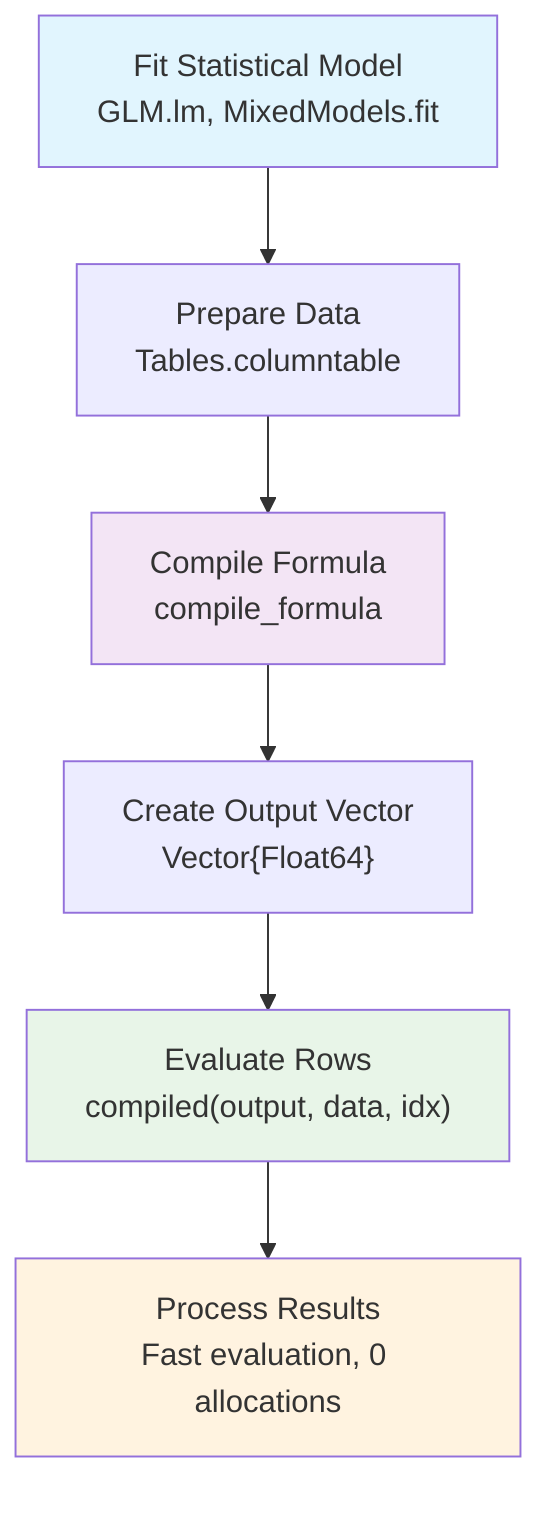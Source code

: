 flowchart TD
    A["Fit Statistical Model<br>GLM.lm, MixedModels.fit"] --> B["Prepare Data<br>Tables.columntable"]
    B --> C["Compile Formula<br>compile_formula"] 
    C --> D["Create Output Vector<br>Vector{Float64}"]
    D --> E["Evaluate Rows<br>compiled(output, data, idx)"]
    E --> F["Process Results<br>Fast evaluation, 0 allocations"]
    
    style A fill:#e1f5fe
    style C fill:#f3e5f5
    style E fill:#e8f5e8
    style F fill:#fff3e0
